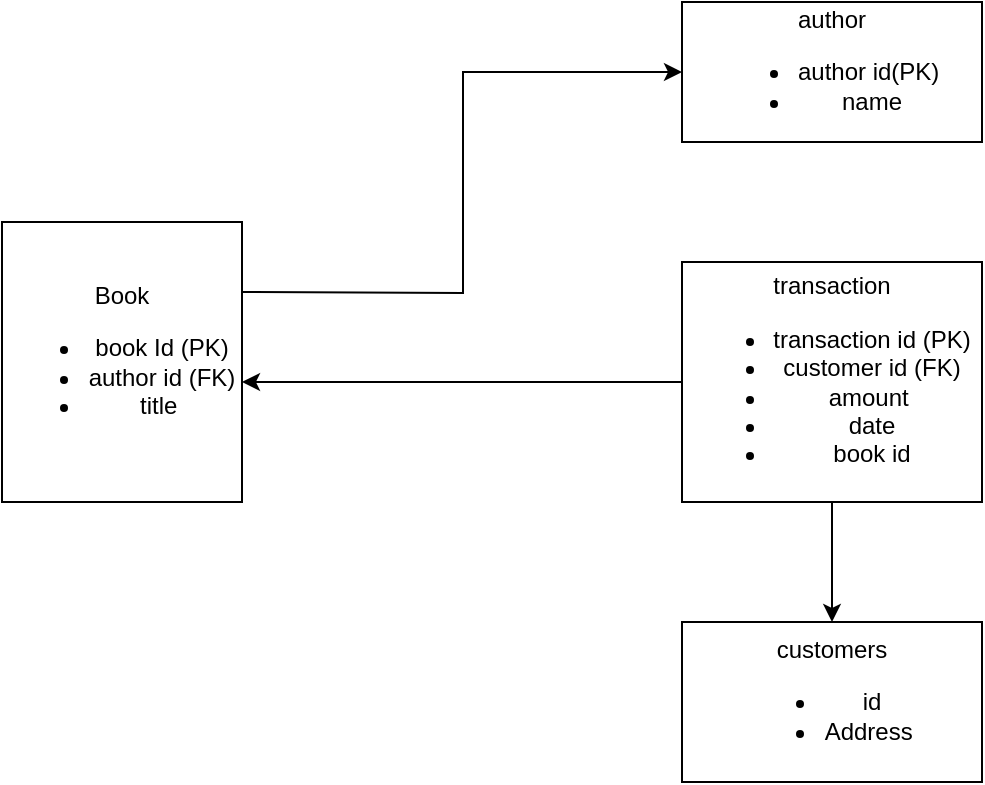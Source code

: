 <mxfile version="24.8.3">
  <diagram name="Page-1" id="sHC6npHZXaq_Ny8gJGEj">
    <mxGraphModel dx="1194" dy="755" grid="1" gridSize="10" guides="1" tooltips="1" connect="1" arrows="1" fold="1" page="1" pageScale="1" pageWidth="850" pageHeight="1100" math="0" shadow="0">
      <root>
        <mxCell id="0" />
        <mxCell id="1" parent="0" />
        <mxCell id="zwA149PUvauY0mWm4Iry-6" style="edgeStyle=orthogonalEdgeStyle;rounded=0;orthogonalLoop=1;jettySize=auto;html=1;entryX=0;entryY=0.5;entryDx=0;entryDy=0;" parent="1" target="zwA149PUvauY0mWm4Iry-3" edge="1">
          <mxGeometry relative="1" as="geometry">
            <mxPoint x="170" y="185" as="sourcePoint" />
          </mxGeometry>
        </mxCell>
        <mxCell id="zwA149PUvauY0mWm4Iry-2" value="Book&lt;div&gt;&lt;ul&gt;&lt;li&gt;book Id (PK)&lt;/li&gt;&lt;li&gt;author id (FK)&lt;/li&gt;&lt;li&gt;&lt;span style=&quot;background-color: initial;&quot;&gt;title&amp;nbsp;&lt;/span&gt;&lt;/li&gt;&lt;/ul&gt;&lt;/div&gt;" style="rounded=0;whiteSpace=wrap;html=1;" parent="1" vertex="1">
          <mxGeometry x="50" y="150" width="120" height="140" as="geometry" />
        </mxCell>
        <mxCell id="zwA149PUvauY0mWm4Iry-3" value="author&lt;div&gt;&lt;ul&gt;&lt;li&gt;author id(PK)&amp;nbsp;&lt;/li&gt;&lt;li&gt;name&lt;/li&gt;&lt;/ul&gt;&lt;/div&gt;" style="rounded=0;whiteSpace=wrap;html=1;" parent="1" vertex="1">
          <mxGeometry x="390" y="40" width="150" height="70" as="geometry" />
        </mxCell>
        <mxCell id="zwA149PUvauY0mWm4Iry-4" value="customers&lt;div&gt;&lt;ul&gt;&lt;li&gt;id&lt;/li&gt;&lt;li&gt;Address&amp;nbsp;&lt;/li&gt;&lt;/ul&gt;&lt;/div&gt;" style="rounded=0;whiteSpace=wrap;html=1;" parent="1" vertex="1">
          <mxGeometry x="390" y="350" width="150" height="80" as="geometry" />
        </mxCell>
        <mxCell id="zwA149PUvauY0mWm4Iry-9" style="edgeStyle=orthogonalEdgeStyle;rounded=0;orthogonalLoop=1;jettySize=auto;html=1;exitX=0.5;exitY=1;exitDx=0;exitDy=0;entryX=0.5;entryY=0;entryDx=0;entryDy=0;" parent="1" source="zwA149PUvauY0mWm4Iry-5" target="zwA149PUvauY0mWm4Iry-4" edge="1">
          <mxGeometry relative="1" as="geometry" />
        </mxCell>
        <mxCell id="zwA149PUvauY0mWm4Iry-10" style="edgeStyle=orthogonalEdgeStyle;rounded=0;orthogonalLoop=1;jettySize=auto;html=1;exitX=0;exitY=0.5;exitDx=0;exitDy=0;" parent="1" source="zwA149PUvauY0mWm4Iry-5" edge="1">
          <mxGeometry relative="1" as="geometry">
            <mxPoint x="170" y="230" as="targetPoint" />
          </mxGeometry>
        </mxCell>
        <mxCell id="zwA149PUvauY0mWm4Iry-5" value="transaction&lt;div&gt;&lt;ul&gt;&lt;li&gt;transaction id (PK)&lt;/li&gt;&lt;li&gt;customer id (FK)&lt;/li&gt;&lt;li&gt;amount&amp;nbsp;&lt;/li&gt;&lt;li&gt;date&lt;/li&gt;&lt;li&gt;book id&lt;/li&gt;&lt;/ul&gt;&lt;/div&gt;" style="rounded=0;whiteSpace=wrap;html=1;" parent="1" vertex="1">
          <mxGeometry x="390" y="170" width="150" height="120" as="geometry" />
        </mxCell>
      </root>
    </mxGraphModel>
  </diagram>
</mxfile>
